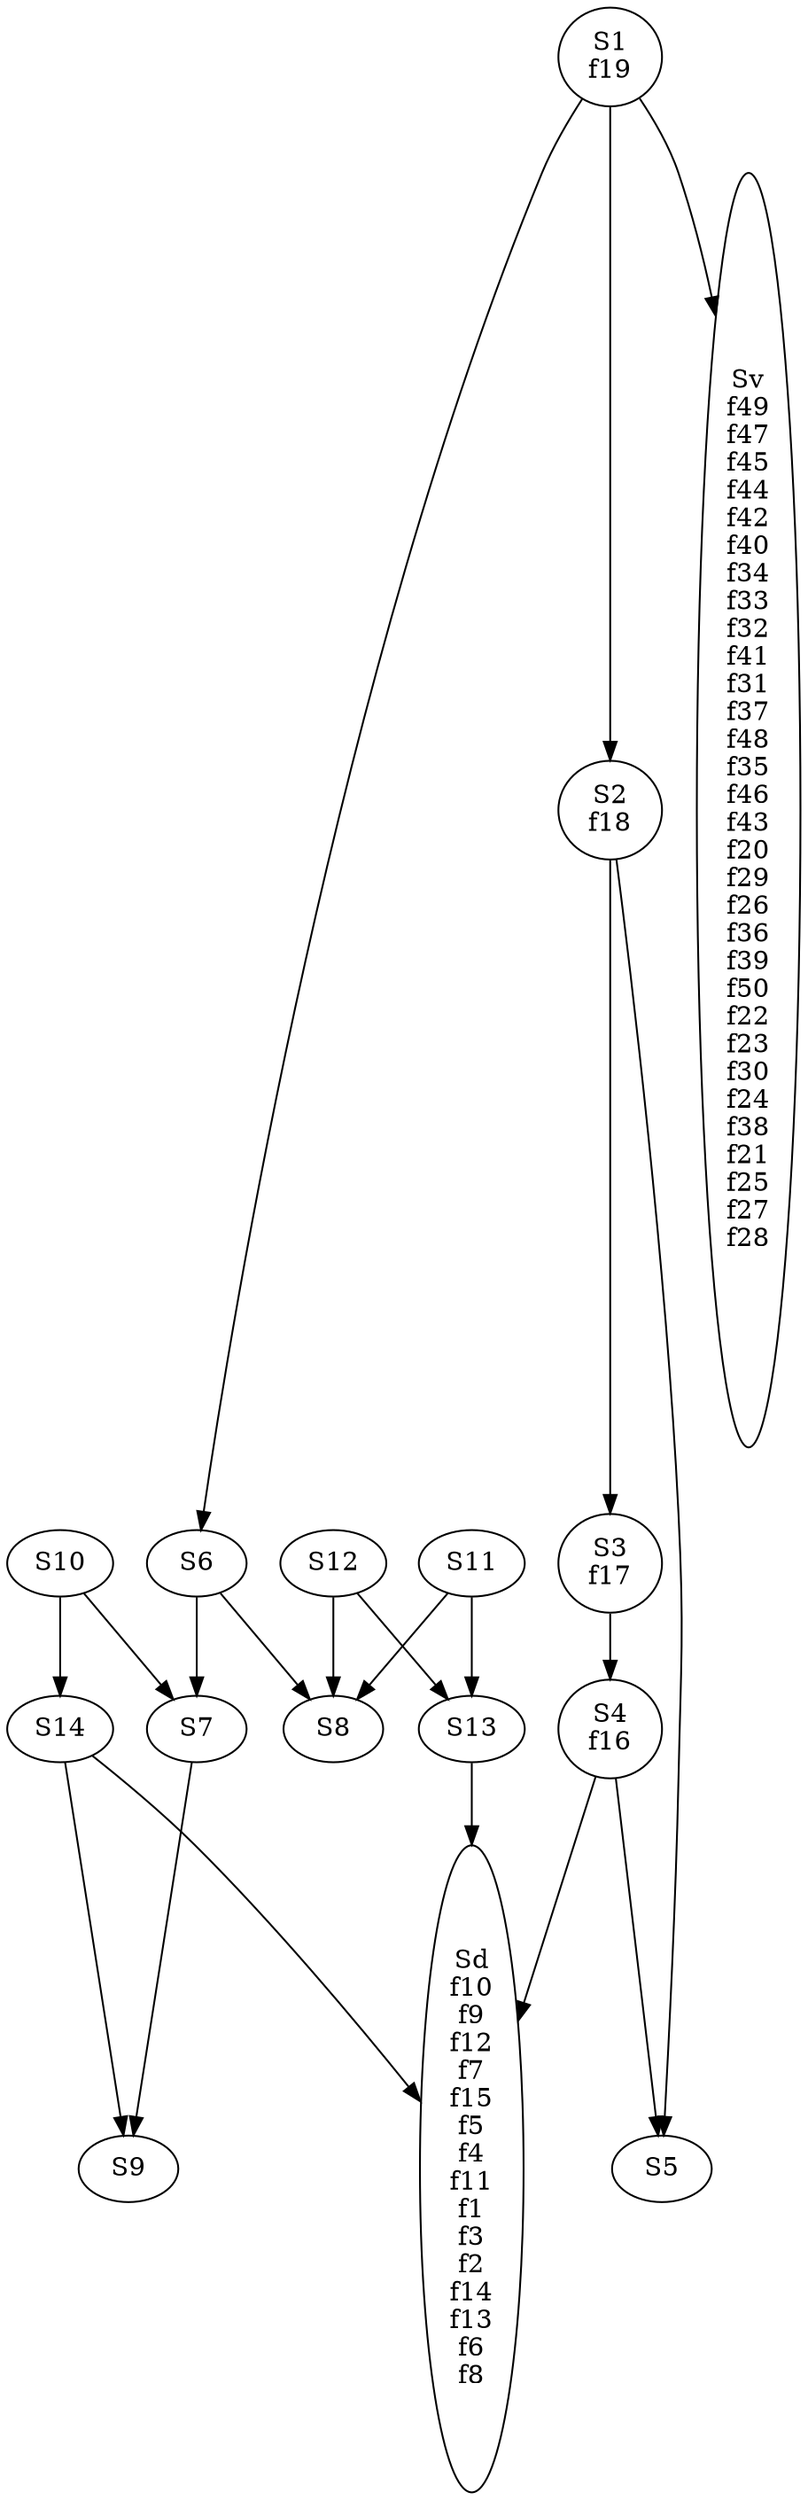 digraph Fourmiliere {
  S14 [label="S14"];
  S14 -> S9;
  S14 -> Sd;
  Sd [label="Sd\nf10\nf9\nf12\nf7\nf15\nf5\nf4\nf11\nf1\nf3\nf2\nf14\nf13\nf6\nf8"];
  S13 [label="S13"];
  S13 -> Sd;
  S6 [label="S6"];
  S6 -> S7;
  S6 -> S8;
  S2 [label="S2\nf18"];
  S2 -> S3;
  S2 -> S5;
  S1 [label="S1\nf19"];
  S1 -> S2;
  S1 -> Sv;
  S1 -> S6;
  S7 [label="S7"];
  S7 -> S9;
  S3 [label="S3\nf17"];
  S3 -> S4;
  S4 [label="S4\nf16"];
  S4 -> Sd;
  S4 -> S5;
  S5 [label="S5"];
  Sv [label="Sv\nf49\nf47\nf45\nf44\nf42\nf40\nf34\nf33\nf32\nf41\nf31\nf37\nf48\nf35\nf46\nf43\nf20\nf29\nf26\nf36\nf39\nf50\nf22\nf23\nf30\nf24\nf38\nf21\nf25\nf27\nf28"];
  S12 [label="S12"];
  S12 -> S8;
  S12 -> S13;
  S9 [label="S9"];
  S8 [label="S8"];
  S10 [label="S10"];
  S10 -> S7;
  S10 -> S14;
  S11 [label="S11"];
  S11 -> S8;
  S11 -> S13;
}
